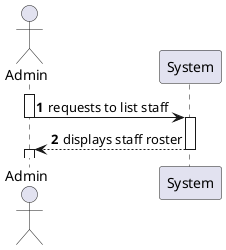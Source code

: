 @startuml
'https://plantuml.com/sequence-diagram

autonumber

Actor Admin
Participant System

activate Admin

Admin -> System : requests to list staff
deactivate Admin
activate System

System --> Admin : displays staff roster
deactivate System
activate Admin

@enduml